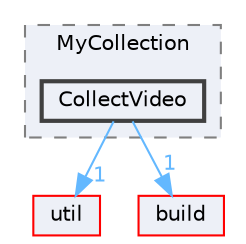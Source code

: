 digraph "CollectVideo"
{
 // LATEX_PDF_SIZE
  bgcolor="transparent";
  edge [fontname=Helvetica,fontsize=10,labelfontname=Helvetica,labelfontsize=10];
  node [fontname=Helvetica,fontsize=10,shape=box,height=0.2,width=0.4];
  compound=true
  subgraph clusterdir_87eb179773b3d8c39433553c95fc0b36 {
    graph [ bgcolor="#edf0f7", pencolor="grey50", label="MyCollection", fontname=Helvetica,fontsize=10 style="filled,dashed", URL="dir_87eb179773b3d8c39433553c95fc0b36.html",tooltip=""]
  dir_236c24ec689f2b1dea974a7b8db6a20a [label="CollectVideo", fillcolor="#edf0f7", color="grey25", style="filled,bold", URL="dir_236c24ec689f2b1dea974a7b8db6a20a.html",tooltip=""];
  }
  dir_23ec12649285f9fabf3a6b7380226c28 [label="util", fillcolor="#edf0f7", color="red", style="filled", URL="dir_23ec12649285f9fabf3a6b7380226c28.html",tooltip=""];
  dir_4fef79e7177ba769987a8da36c892c5f [label="build", fillcolor="#edf0f7", color="red", style="filled", URL="dir_4fef79e7177ba769987a8da36c892c5f.html",tooltip=""];
  dir_236c24ec689f2b1dea974a7b8db6a20a->dir_23ec12649285f9fabf3a6b7380226c28 [headlabel="1", labeldistance=1.5 headhref="dir_000052_000357.html" href="dir_000052_000357.html" color="steelblue1" fontcolor="steelblue1"];
  dir_236c24ec689f2b1dea974a7b8db6a20a->dir_4fef79e7177ba769987a8da36c892c5f [headlabel="1", labeldistance=1.5 headhref="dir_000052_000041.html" href="dir_000052_000041.html" color="steelblue1" fontcolor="steelblue1"];
}
